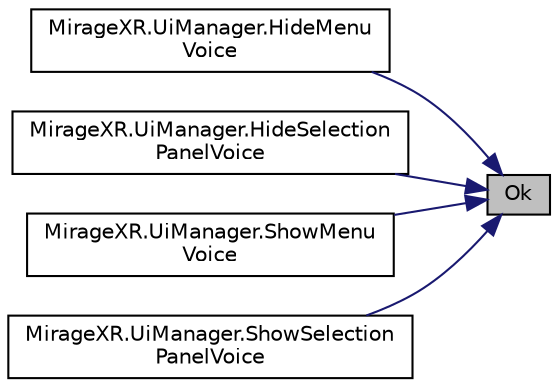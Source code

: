 digraph "Ok"
{
 // INTERACTIVE_SVG=YES
 // LATEX_PDF_SIZE
  edge [fontname="Helvetica",fontsize="10",labelfontname="Helvetica",labelfontsize="10"];
  node [fontname="Helvetica",fontsize="10",shape=record];
  rankdir="RL";
  Node1 [label="Ok",height=0.2,width=0.4,color="black", fillcolor="grey75", style="filled", fontcolor="black",tooltip="Speak out ok message."];
  Node1 -> Node2 [dir="back",color="midnightblue",fontsize="10",style="solid",fontname="Helvetica"];
  Node2 [label="MirageXR.UiManager.HideMenu\lVoice",height=0.2,width=0.4,color="black", fillcolor="white", style="filled",URL="$class_mirage_x_r_1_1_ui_manager.html#ad3b5a8269d6664627b5105f62db34eb5",tooltip="Hide tasklist with voice command. Includes tts feedback."];
  Node1 -> Node3 [dir="back",color="midnightblue",fontsize="10",style="solid",fontname="Helvetica"];
  Node3 [label="MirageXR.UiManager.HideSelection\lPanelVoice",height=0.2,width=0.4,color="black", fillcolor="white", style="filled",URL="$class_mirage_x_r_1_1_ui_manager.html#ab61127f6be09e5134d0a23408865692c",tooltip="Voice activated hide selection panel."];
  Node1 -> Node4 [dir="back",color="midnightblue",fontsize="10",style="solid",fontname="Helvetica"];
  Node4 [label="MirageXR.UiManager.ShowMenu\lVoice",height=0.2,width=0.4,color="black", fillcolor="white", style="filled",URL="$class_mirage_x_r_1_1_ui_manager.html#a75fa7940e130c027da9db73e30dfe07d",tooltip="Show tasklist with voice command. Includes tts feedback."];
  Node1 -> Node5 [dir="back",color="midnightblue",fontsize="10",style="solid",fontname="Helvetica"];
  Node5 [label="MirageXR.UiManager.ShowSelection\lPanelVoice",height=0.2,width=0.4,color="black", fillcolor="white", style="filled",URL="$class_mirage_x_r_1_1_ui_manager.html#a2cb72881b8777e1a4b7f71af0c9dc805",tooltip="Voice activated show selection panel."];
}
